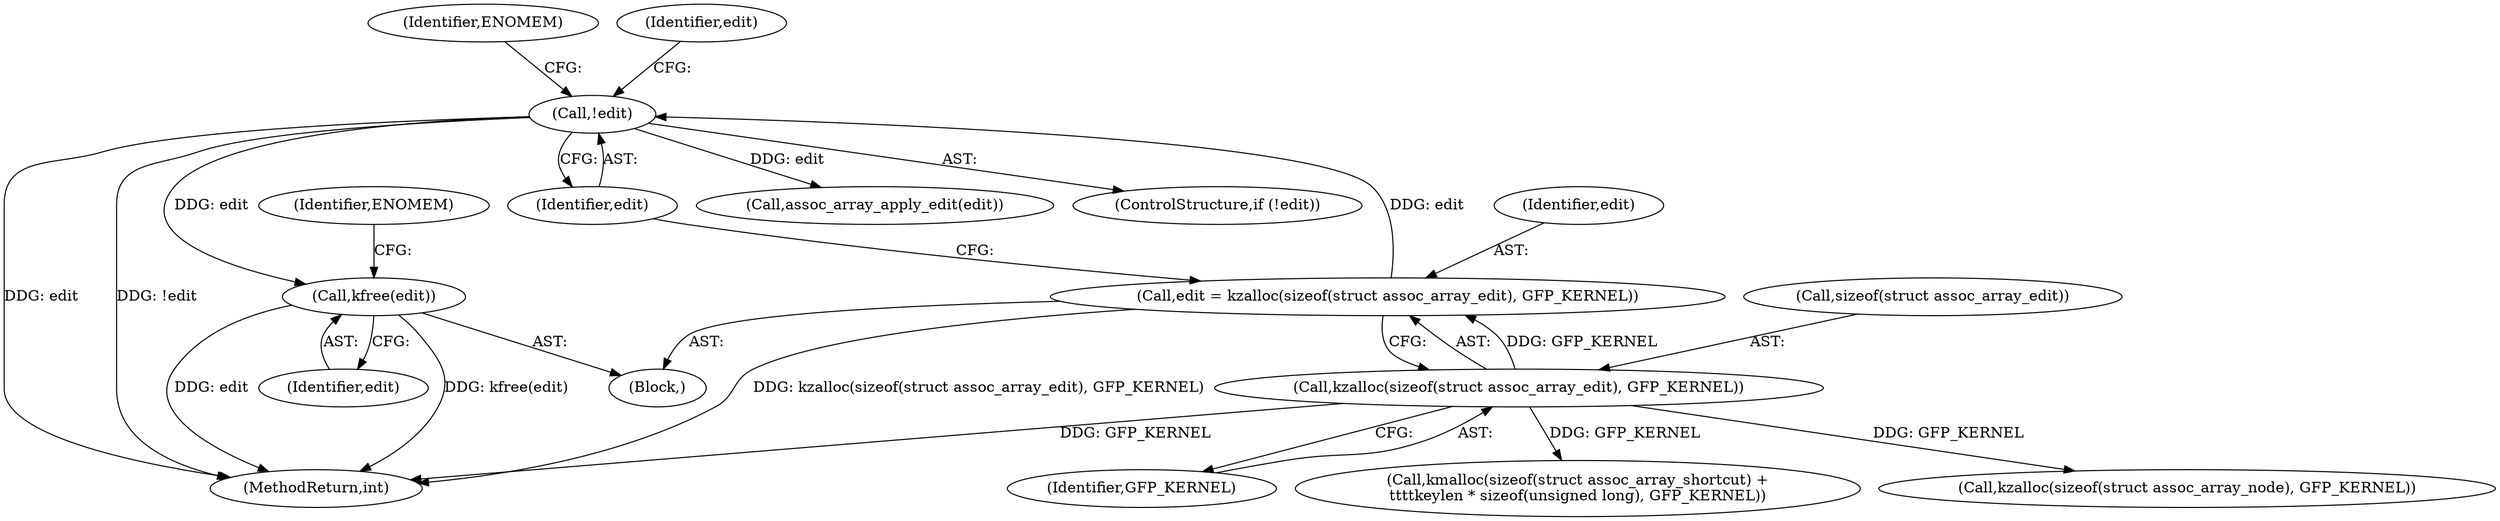 digraph "0_linux_95389b08d93d5c06ec63ab49bd732b0069b7c35e@API" {
"1000877" [label="(Call,kfree(edit))"];
"1000150" [label="(Call,!edit)"];
"1000143" [label="(Call,edit = kzalloc(sizeof(struct assoc_array_edit), GFP_KERNEL))"];
"1000145" [label="(Call,kzalloc(sizeof(struct assoc_array_edit), GFP_KERNEL))"];
"1000878" [label="(Identifier,edit)"];
"1000154" [label="(Identifier,ENOMEM)"];
"1000882" [label="(MethodReturn,int)"];
"1000877" [label="(Call,kfree(edit))"];
"1000151" [label="(Identifier,edit)"];
"1000148" [label="(Identifier,GFP_KERNEL)"];
"1000224" [label="(Call,kmalloc(sizeof(struct assoc_array_shortcut) +\n\t\t\t\tkeylen * sizeof(unsigned long), GFP_KERNEL))"];
"1000287" [label="(Call,kzalloc(sizeof(struct assoc_array_node), GFP_KERNEL))"];
"1000144" [label="(Identifier,edit)"];
"1000860" [label="(Call,assoc_array_apply_edit(edit))"];
"1000143" [label="(Call,edit = kzalloc(sizeof(struct assoc_array_edit), GFP_KERNEL))"];
"1000150" [label="(Call,!edit)"];
"1000116" [label="(Block,)"];
"1000157" [label="(Identifier,edit)"];
"1000881" [label="(Identifier,ENOMEM)"];
"1000149" [label="(ControlStructure,if (!edit))"];
"1000145" [label="(Call,kzalloc(sizeof(struct assoc_array_edit), GFP_KERNEL))"];
"1000146" [label="(Call,sizeof(struct assoc_array_edit))"];
"1000877" -> "1000116"  [label="AST: "];
"1000877" -> "1000878"  [label="CFG: "];
"1000878" -> "1000877"  [label="AST: "];
"1000881" -> "1000877"  [label="CFG: "];
"1000877" -> "1000882"  [label="DDG: edit"];
"1000877" -> "1000882"  [label="DDG: kfree(edit)"];
"1000150" -> "1000877"  [label="DDG: edit"];
"1000150" -> "1000149"  [label="AST: "];
"1000150" -> "1000151"  [label="CFG: "];
"1000151" -> "1000150"  [label="AST: "];
"1000154" -> "1000150"  [label="CFG: "];
"1000157" -> "1000150"  [label="CFG: "];
"1000150" -> "1000882"  [label="DDG: edit"];
"1000150" -> "1000882"  [label="DDG: !edit"];
"1000143" -> "1000150"  [label="DDG: edit"];
"1000150" -> "1000860"  [label="DDG: edit"];
"1000143" -> "1000116"  [label="AST: "];
"1000143" -> "1000145"  [label="CFG: "];
"1000144" -> "1000143"  [label="AST: "];
"1000145" -> "1000143"  [label="AST: "];
"1000151" -> "1000143"  [label="CFG: "];
"1000143" -> "1000882"  [label="DDG: kzalloc(sizeof(struct assoc_array_edit), GFP_KERNEL)"];
"1000145" -> "1000143"  [label="DDG: GFP_KERNEL"];
"1000145" -> "1000148"  [label="CFG: "];
"1000146" -> "1000145"  [label="AST: "];
"1000148" -> "1000145"  [label="AST: "];
"1000145" -> "1000882"  [label="DDG: GFP_KERNEL"];
"1000145" -> "1000224"  [label="DDG: GFP_KERNEL"];
"1000145" -> "1000287"  [label="DDG: GFP_KERNEL"];
}
